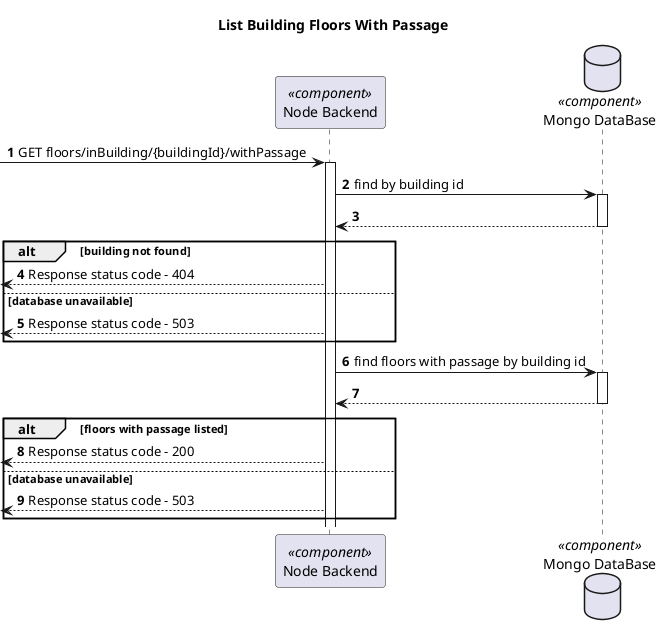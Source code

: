 @startuml Process View - Level 3

autonumber
skinparam packageStyle rect

title List Building Floors With Passage

participant "Node Backend" as BE <<component>>
database "Mongo DataBase" as DB <<component>>

-> BE: GET floors/inBuilding/{buildingId}/withPassage

'Find by Building ID In Building Repository'

activate BE

BE -> DB: find by building id

activate DB

DB --> BE:

deactivate DB

alt building not found

  <-- BE: Response status code - 404

else database unavailable

  <-- BE: Response status code - 503

end


'Find by Floors With Passage By Building ID In Floor Repository'

activate BE

BE -> DB: find floors with passage by building id

activate DB

DB --> BE:

deactivate DB

alt floors with passage listed

  <-- BE: Response status code - 200

else database unavailable

  <-- BE: Response status code - 503

end

@enduml